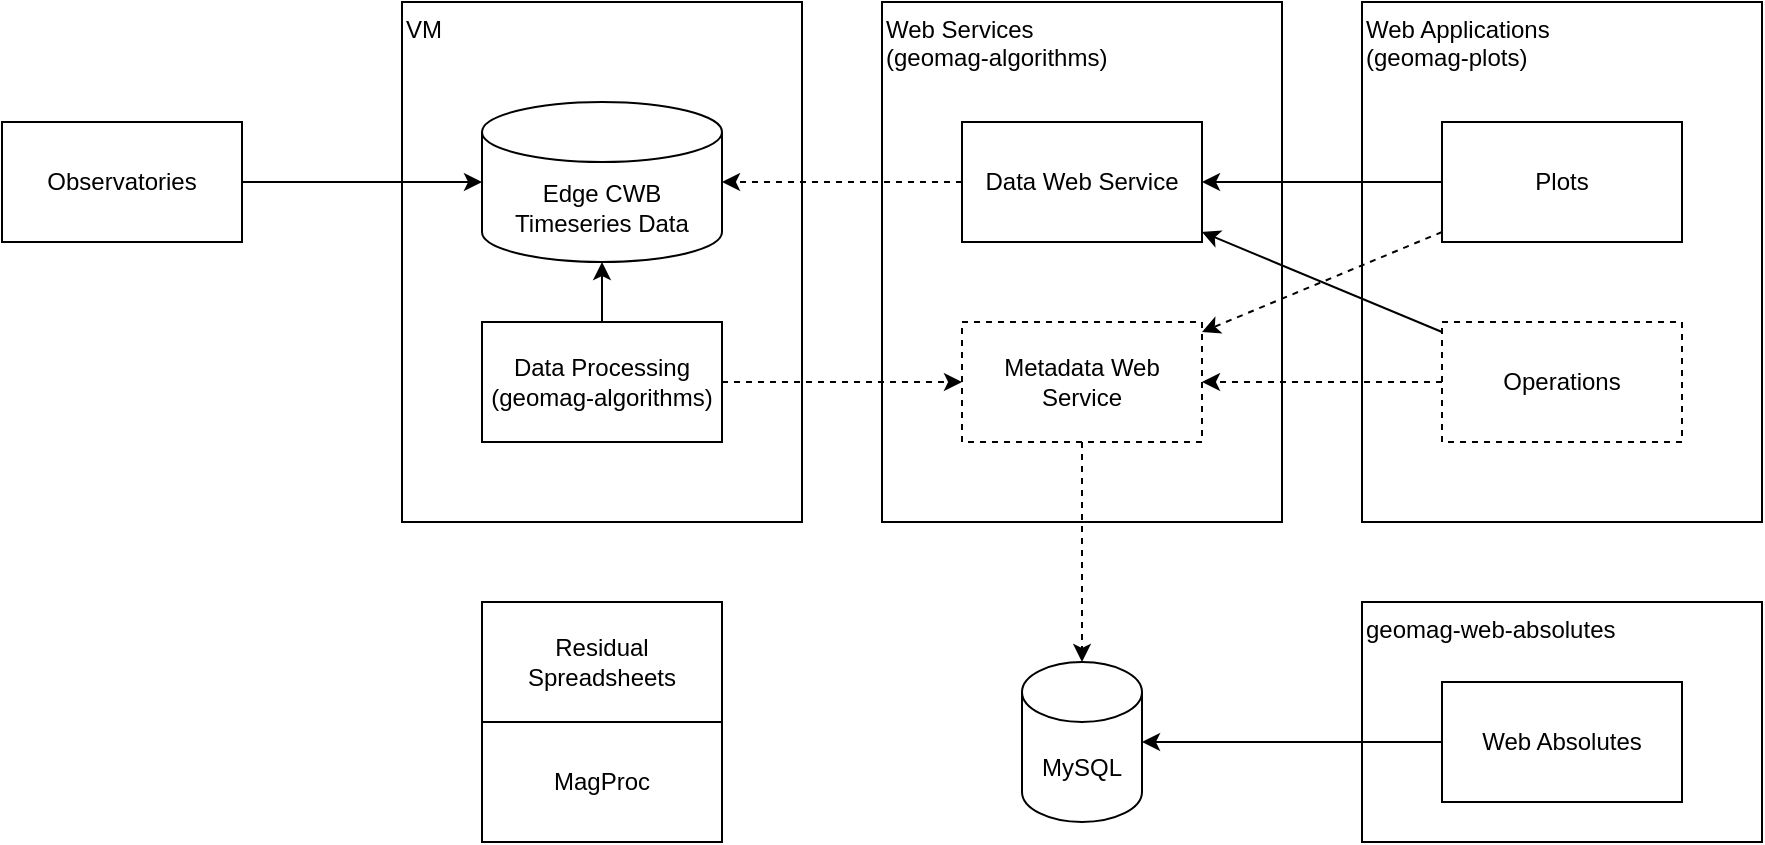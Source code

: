 <mxfile version="13.10.0" type="embed">
    <diagram id="Vd_ur7joLU8uI5hJ4403" name="Page-1">
        <mxGraphModel dx="994" dy="510" grid="1" gridSize="10" guides="1" tooltips="1" connect="1" arrows="1" fold="1" page="1" pageScale="1" pageWidth="850" pageHeight="1100" math="0" shadow="0">
            <root>
                <mxCell id="0"/>
                <mxCell id="1" parent="0"/>
                <mxCell id="31" value="geomag-web-absolutes" style="rounded=0;whiteSpace=wrap;html=1;align=left;verticalAlign=top;" parent="1" vertex="1">
                    <mxGeometry x="720" y="380" width="200" height="120" as="geometry"/>
                </mxCell>
                <mxCell id="19" value="Web Applications&lt;br&gt;(geomag-plots)" style="rounded=0;whiteSpace=wrap;html=1;align=left;verticalAlign=top;strokeWidth=1;" parent="1" vertex="1">
                    <mxGeometry x="720" y="80" width="200" height="260" as="geometry"/>
                </mxCell>
                <mxCell id="18" value="Web Services&lt;br&gt;(geomag-algorithms)" style="rounded=0;whiteSpace=wrap;html=1;align=left;verticalAlign=top;strokeWidth=1;" parent="1" vertex="1">
                    <mxGeometry x="480" y="80" width="200" height="260" as="geometry"/>
                </mxCell>
                <mxCell id="17" value="VM" style="rounded=0;whiteSpace=wrap;html=1;align=left;verticalAlign=top;" parent="1" vertex="1">
                    <mxGeometry x="240" y="80" width="200" height="260" as="geometry"/>
                </mxCell>
                <mxCell id="13" style="edgeStyle=none;rounded=0;orthogonalLoop=1;jettySize=auto;html=1;entryX=0.5;entryY=1;entryDx=0;entryDy=0;startArrow=none;startFill=0;entryPerimeter=0;" parent="1" source="3" target="37" edge="1">
                    <mxGeometry relative="1" as="geometry">
                        <mxPoint x="340" y="180" as="targetPoint"/>
                    </mxGeometry>
                </mxCell>
                <mxCell id="27" style="edgeStyle=none;rounded=0;orthogonalLoop=1;jettySize=auto;html=1;startArrow=none;startFill=0;dashed=1;" parent="1" source="3" target="5" edge="1">
                    <mxGeometry relative="1" as="geometry"/>
                </mxCell>
                <mxCell id="3" value="Data Processing&lt;br&gt;(geomag-algorithms)" style="rounded=0;whiteSpace=wrap;html=1;" parent="1" vertex="1">
                    <mxGeometry x="280" y="240" width="120" height="60" as="geometry"/>
                </mxCell>
                <mxCell id="12" style="edgeStyle=none;rounded=0;orthogonalLoop=1;jettySize=auto;html=1;dashed=1;" parent="1" source="4" target="37" edge="1">
                    <mxGeometry relative="1" as="geometry">
                        <mxPoint x="400" y="150" as="targetPoint"/>
                    </mxGeometry>
                </mxCell>
                <mxCell id="4" value="Data Web Service" style="rounded=0;whiteSpace=wrap;html=1;" parent="1" vertex="1">
                    <mxGeometry x="520" y="140" width="120" height="60" as="geometry"/>
                </mxCell>
                <mxCell id="29" style="edgeStyle=none;rounded=0;orthogonalLoop=1;jettySize=auto;html=1;dashed=1;startArrow=none;startFill=0;" parent="1" source="5" target="36" edge="1">
                    <mxGeometry relative="1" as="geometry">
                        <mxPoint x="580" y="360" as="targetPoint"/>
                    </mxGeometry>
                </mxCell>
                <mxCell id="5" value="Metadata Web Service" style="rounded=0;whiteSpace=wrap;html=1;dashed=1;" parent="1" vertex="1">
                    <mxGeometry x="520" y="240" width="120" height="60" as="geometry"/>
                </mxCell>
                <mxCell id="10" style="edgeStyle=none;rounded=0;orthogonalLoop=1;jettySize=auto;html=1;" parent="1" source="6" target="4" edge="1">
                    <mxGeometry relative="1" as="geometry"/>
                </mxCell>
                <mxCell id="11" style="edgeStyle=none;rounded=0;orthogonalLoop=1;jettySize=auto;html=1;dashed=1;" parent="1" source="6" target="5" edge="1">
                    <mxGeometry relative="1" as="geometry"/>
                </mxCell>
                <mxCell id="6" value="Plots" style="rounded=0;whiteSpace=wrap;html=1;" parent="1" vertex="1">
                    <mxGeometry x="760" y="140" width="120" height="60" as="geometry"/>
                </mxCell>
                <mxCell id="8" style="edgeStyle=orthogonalEdgeStyle;rounded=0;orthogonalLoop=1;jettySize=auto;html=1;dashed=1;" parent="1" source="7" target="5" edge="1">
                    <mxGeometry relative="1" as="geometry"/>
                </mxCell>
                <mxCell id="9" style="rounded=0;orthogonalLoop=1;jettySize=auto;html=1;" parent="1" source="7" target="4" edge="1">
                    <mxGeometry relative="1" as="geometry"/>
                </mxCell>
                <mxCell id="7" value="Operations" style="rounded=0;whiteSpace=wrap;html=1;dashed=1;" parent="1" vertex="1">
                    <mxGeometry x="760" y="240" width="120" height="60" as="geometry"/>
                </mxCell>
                <mxCell id="16" style="edgeStyle=none;rounded=0;orthogonalLoop=1;jettySize=auto;html=1;startArrow=none;startFill=0;" parent="1" source="15" target="37" edge="1">
                    <mxGeometry relative="1" as="geometry">
                        <mxPoint x="280" y="150" as="targetPoint"/>
                    </mxGeometry>
                </mxCell>
                <mxCell id="15" value="Observatories" style="rounded=0;whiteSpace=wrap;html=1;" parent="1" vertex="1">
                    <mxGeometry x="40" y="140" width="120" height="60" as="geometry"/>
                </mxCell>
                <mxCell id="32" style="edgeStyle=none;rounded=0;orthogonalLoop=1;jettySize=auto;html=1;startArrow=none;startFill=0;" parent="1" source="30" target="36" edge="1">
                    <mxGeometry relative="1" as="geometry">
                        <mxPoint x="640" y="450" as="targetPoint"/>
                    </mxGeometry>
                </mxCell>
                <mxCell id="30" value="Web Absolutes" style="rounded=0;whiteSpace=wrap;html=1;" parent="1" vertex="1">
                    <mxGeometry x="760" y="420" width="120" height="60" as="geometry"/>
                </mxCell>
                <mxCell id="33" value="MagProc" style="rounded=0;whiteSpace=wrap;html=1;" vertex="1" parent="1">
                    <mxGeometry x="280" y="440" width="120" height="60" as="geometry"/>
                </mxCell>
                <mxCell id="34" value="Residual Spreadsheets" style="rounded=0;whiteSpace=wrap;html=1;" vertex="1" parent="1">
                    <mxGeometry x="280" y="380" width="120" height="60" as="geometry"/>
                </mxCell>
                <mxCell id="36" value="MySQL" style="shape=cylinder3;whiteSpace=wrap;html=1;boundedLbl=1;backgroundOutline=1;size=15;strokeWidth=1;" vertex="1" parent="1">
                    <mxGeometry x="550" y="410" width="60" height="80" as="geometry"/>
                </mxCell>
                <mxCell id="37" value="Edge CWB&lt;br&gt;Timeseries Data" style="shape=cylinder3;whiteSpace=wrap;html=1;boundedLbl=1;backgroundOutline=1;size=15;strokeWidth=1;" vertex="1" parent="1">
                    <mxGeometry x="280" y="130" width="120" height="80" as="geometry"/>
                </mxCell>
            </root>
        </mxGraphModel>
    </diagram>
</mxfile>